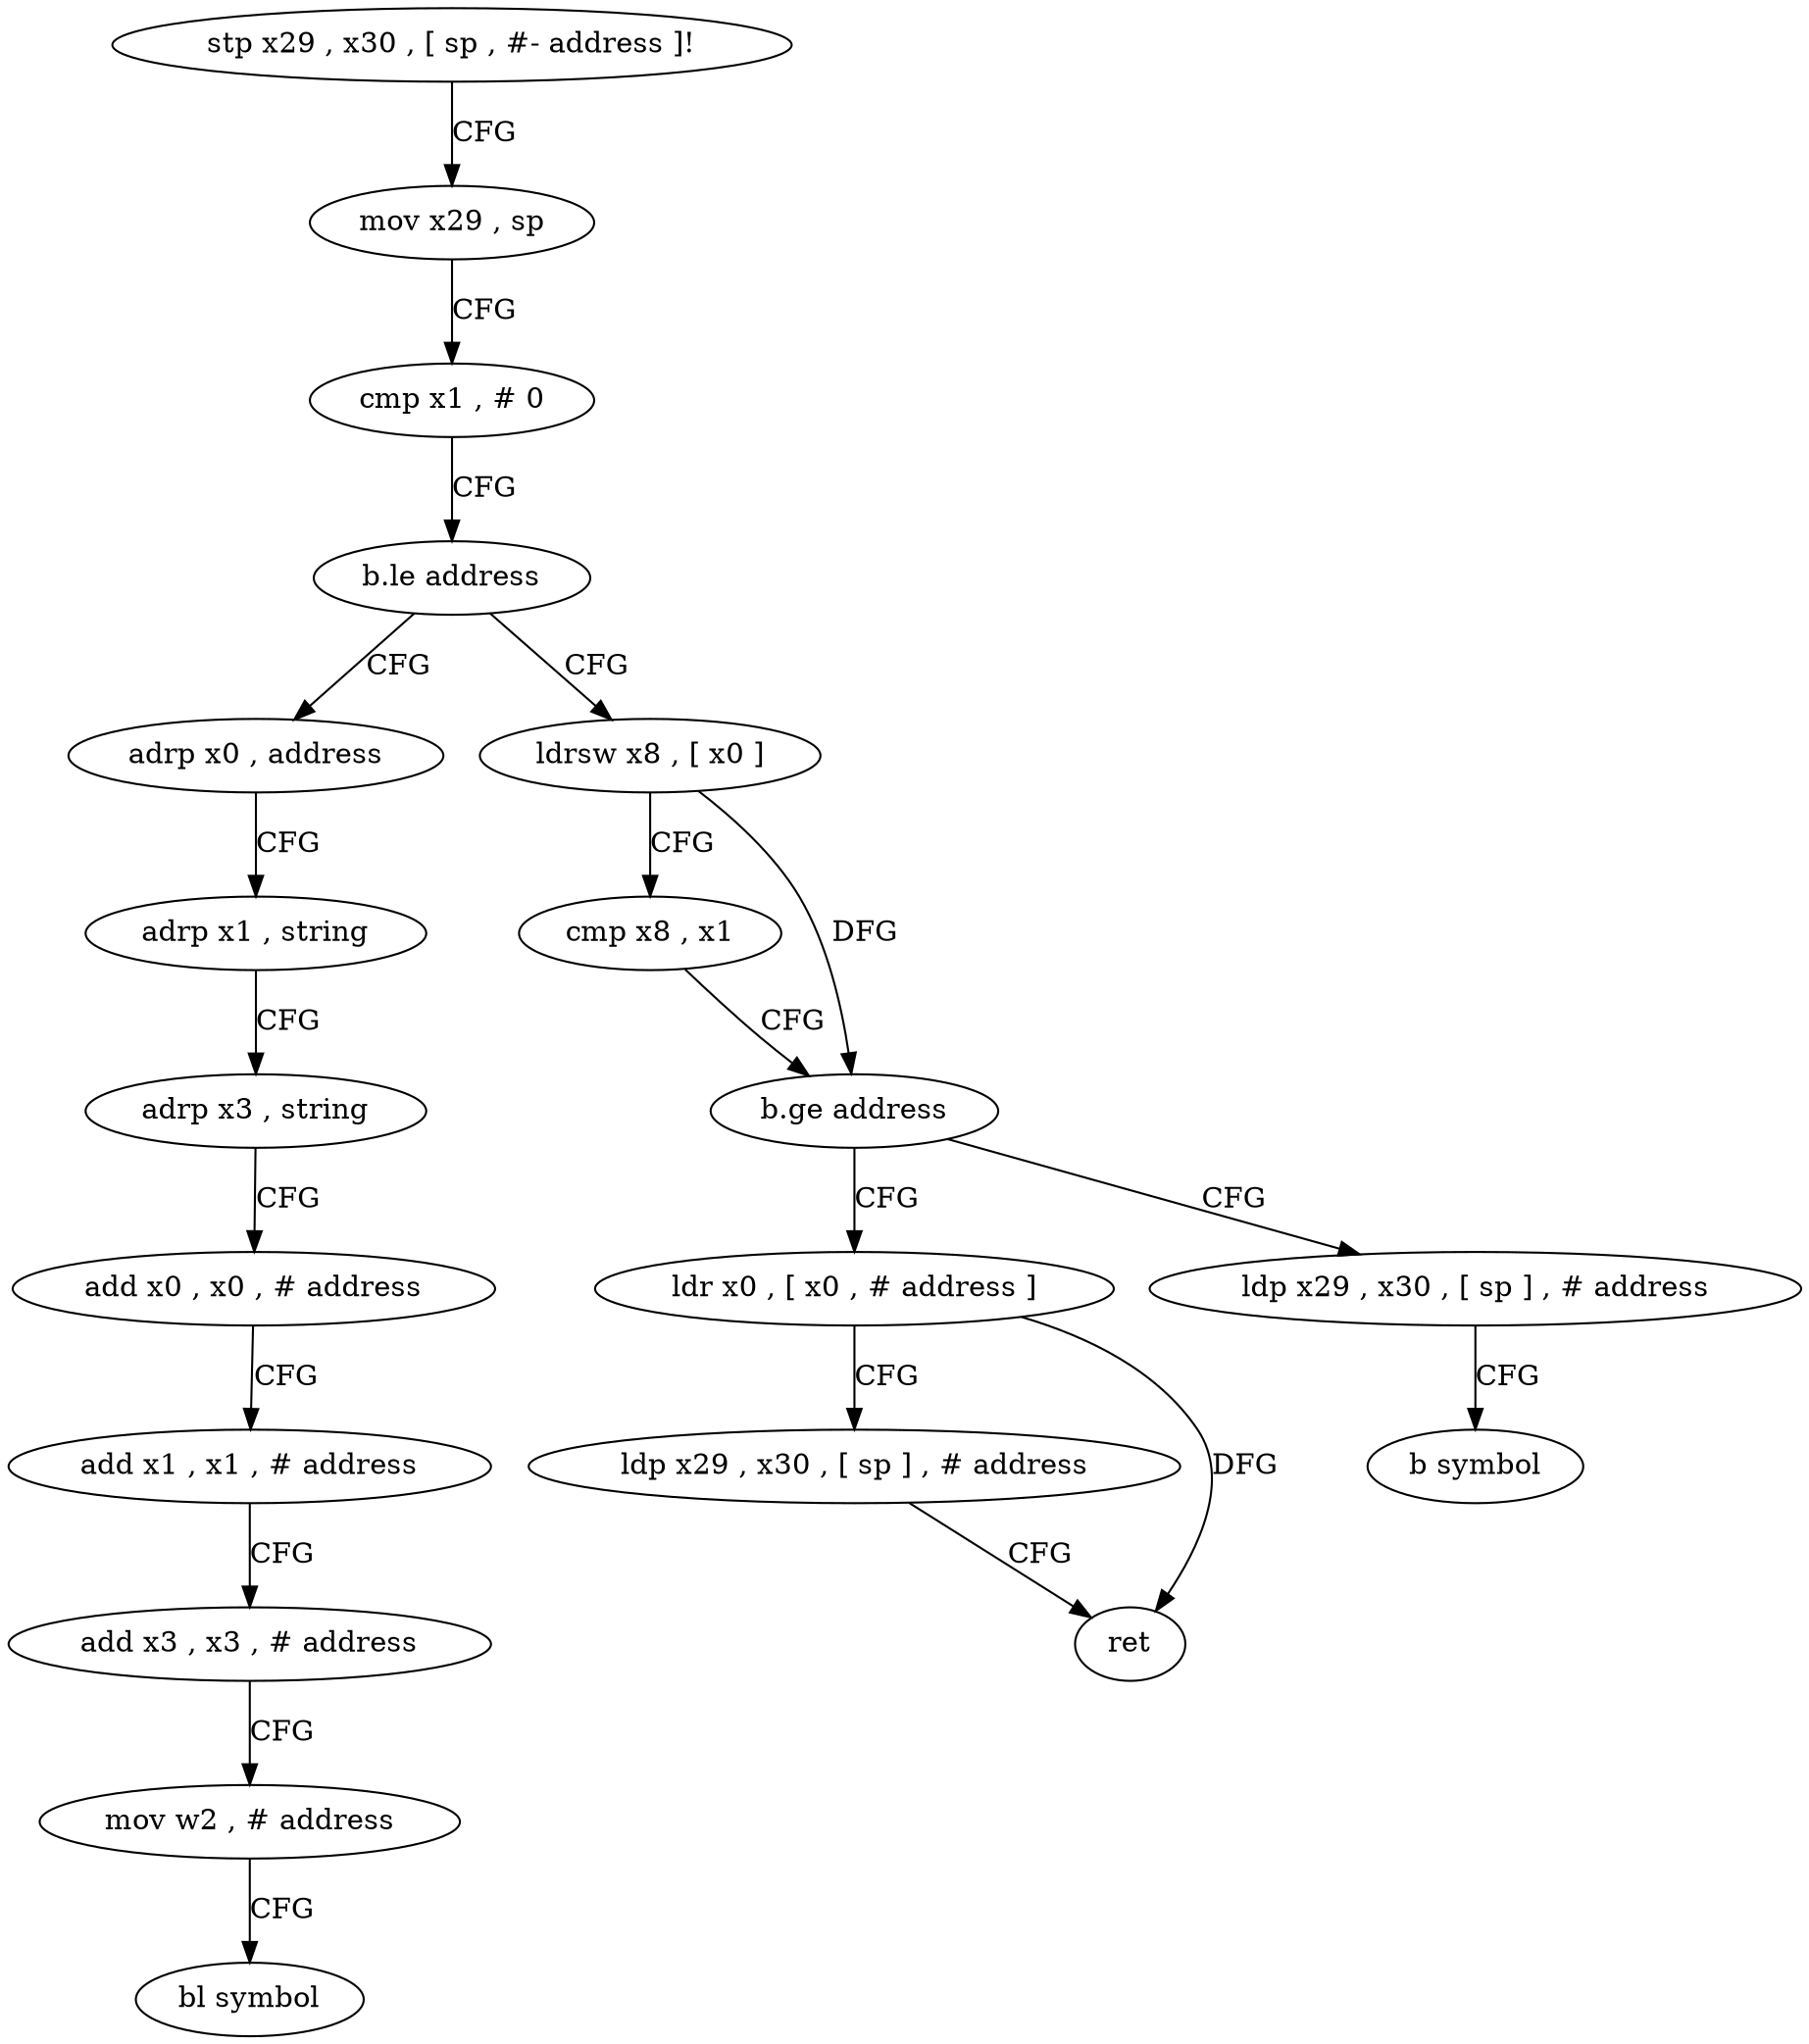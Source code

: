 digraph "func" {
"4222812" [label = "stp x29 , x30 , [ sp , #- address ]!" ]
"4222816" [label = "mov x29 , sp" ]
"4222820" [label = "cmp x1 , # 0" ]
"4222824" [label = "b.le address" ]
"4222860" [label = "adrp x0 , address" ]
"4222828" [label = "ldrsw x8 , [ x0 ]" ]
"4222864" [label = "adrp x1 , string" ]
"4222868" [label = "adrp x3 , string" ]
"4222872" [label = "add x0 , x0 , # address" ]
"4222876" [label = "add x1 , x1 , # address" ]
"4222880" [label = "add x3 , x3 , # address" ]
"4222884" [label = "mov w2 , # address" ]
"4222888" [label = "bl symbol" ]
"4222832" [label = "cmp x8 , x1" ]
"4222836" [label = "b.ge address" ]
"4222848" [label = "ldr x0 , [ x0 , # address ]" ]
"4222840" [label = "ldp x29 , x30 , [ sp ] , # address" ]
"4222852" [label = "ldp x29 , x30 , [ sp ] , # address" ]
"4222856" [label = "ret" ]
"4222844" [label = "b symbol" ]
"4222812" -> "4222816" [ label = "CFG" ]
"4222816" -> "4222820" [ label = "CFG" ]
"4222820" -> "4222824" [ label = "CFG" ]
"4222824" -> "4222860" [ label = "CFG" ]
"4222824" -> "4222828" [ label = "CFG" ]
"4222860" -> "4222864" [ label = "CFG" ]
"4222828" -> "4222832" [ label = "CFG" ]
"4222828" -> "4222836" [ label = "DFG" ]
"4222864" -> "4222868" [ label = "CFG" ]
"4222868" -> "4222872" [ label = "CFG" ]
"4222872" -> "4222876" [ label = "CFG" ]
"4222876" -> "4222880" [ label = "CFG" ]
"4222880" -> "4222884" [ label = "CFG" ]
"4222884" -> "4222888" [ label = "CFG" ]
"4222832" -> "4222836" [ label = "CFG" ]
"4222836" -> "4222848" [ label = "CFG" ]
"4222836" -> "4222840" [ label = "CFG" ]
"4222848" -> "4222852" [ label = "CFG" ]
"4222848" -> "4222856" [ label = "DFG" ]
"4222840" -> "4222844" [ label = "CFG" ]
"4222852" -> "4222856" [ label = "CFG" ]
}
